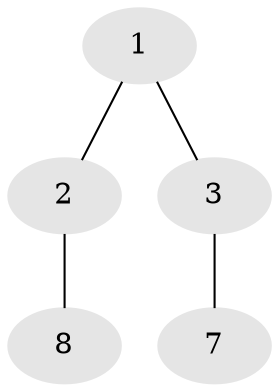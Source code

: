 // Generated by graph-tools (version 1.1) at 2025/46/02/15/25 05:46:28]
// undirected, 5 vertices, 4 edges
graph export_dot {
graph [start="1"]
  node [color=gray90,style=filled];
  1 [super="+4+5"];
  2 [super="+16"];
  3 [super="+19"];
  7 [super="+9+11"];
  8 [super="+10+15"];
  1 -- 2;
  1 -- 3;
  2 -- 8;
  3 -- 7;
}
